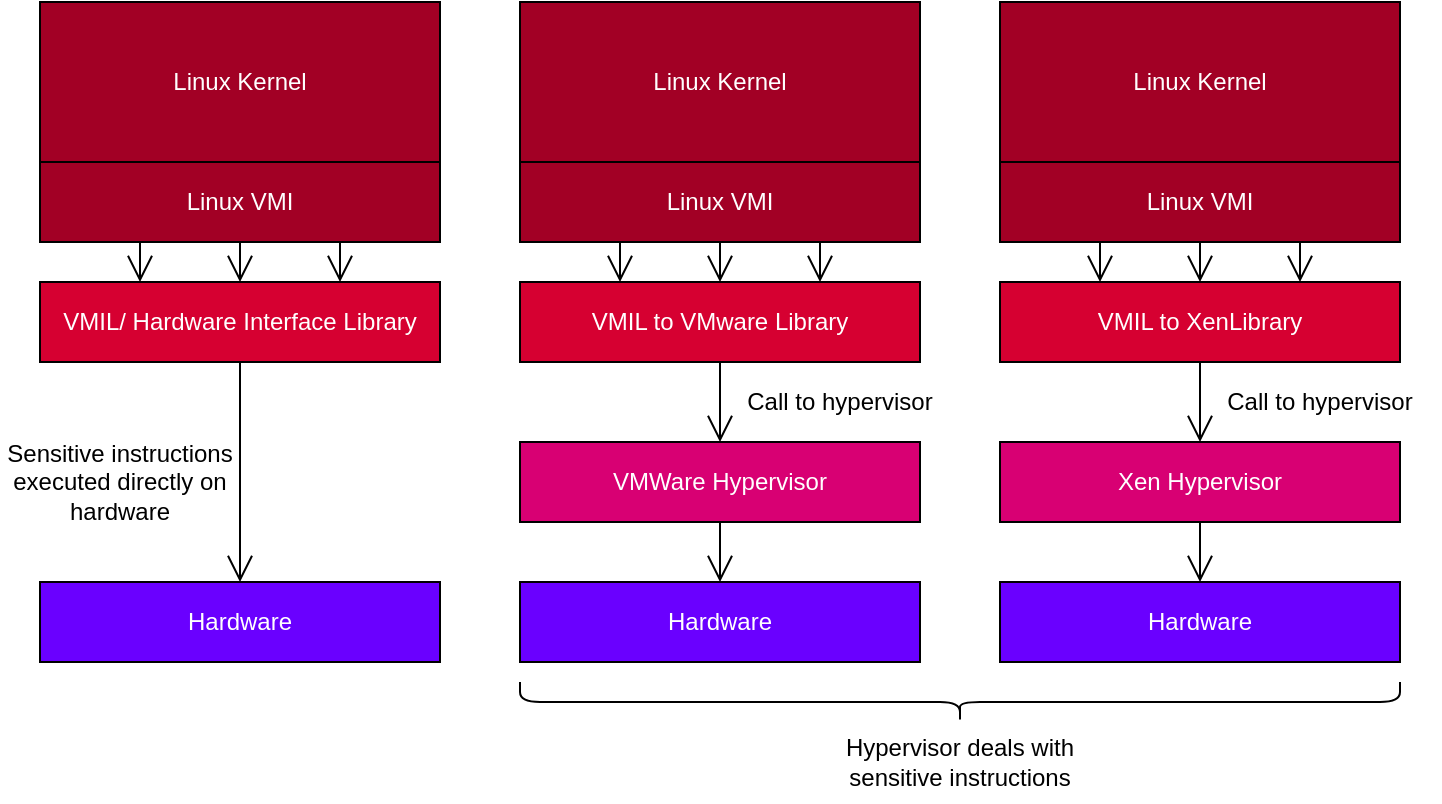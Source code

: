 <mxfile>
    <diagram id="E6CTVvWIns7W4Kn03YKe" name="Page-1">
        <mxGraphModel dx="922" dy="448" grid="1" gridSize="10" guides="1" tooltips="1" connect="1" arrows="1" fold="1" page="1" pageScale="1" pageWidth="850" pageHeight="1100" math="0" shadow="0">
            <root>
                <mxCell id="0"/>
                <mxCell id="1" parent="0"/>
                <mxCell id="18" style="edgeStyle=none;html=1;exitX=0.25;exitY=1;exitDx=0;exitDy=0;entryX=0.25;entryY=0;entryDx=0;entryDy=0;endArrow=open;endFill=0;endSize=11;" edge="1" parent="1" source="2" target="6">
                    <mxGeometry relative="1" as="geometry"/>
                </mxCell>
                <mxCell id="19" style="edgeStyle=none;html=1;exitX=0.75;exitY=1;exitDx=0;exitDy=0;entryX=0.75;entryY=0;entryDx=0;entryDy=0;endArrow=open;endFill=0;endSize=11;" edge="1" parent="1" source="2" target="6">
                    <mxGeometry relative="1" as="geometry"/>
                </mxCell>
                <mxCell id="24" style="edgeStyle=none;html=1;exitX=0.5;exitY=1;exitDx=0;exitDy=0;entryX=0.5;entryY=0;entryDx=0;entryDy=0;endArrow=open;endFill=0;endSize=11;" edge="1" parent="1" source="2" target="6">
                    <mxGeometry relative="1" as="geometry"/>
                </mxCell>
                <mxCell id="2" value="Linux VMI" style="rounded=0;whiteSpace=wrap;html=1;fillColor=#a20025;fontColor=#ffffff;strokeColor=#000000;" vertex="1" parent="1">
                    <mxGeometry x="30" y="90" width="200" height="40" as="geometry"/>
                </mxCell>
                <mxCell id="5" value="Linux Kernel" style="rounded=0;whiteSpace=wrap;html=1;fillColor=#a20025;fontColor=#ffffff;strokeColor=#000000;" vertex="1" parent="1">
                    <mxGeometry x="30" y="10" width="200" height="80" as="geometry"/>
                </mxCell>
                <mxCell id="20" style="edgeStyle=none;html=1;exitX=0.5;exitY=1;exitDx=0;exitDy=0;entryX=0.5;entryY=0;entryDx=0;entryDy=0;endArrow=open;endFill=0;endSize=11;" edge="1" parent="1" source="6" target="7">
                    <mxGeometry relative="1" as="geometry"/>
                </mxCell>
                <mxCell id="6" value="VMIL/ Hardware Interface Library" style="rounded=0;whiteSpace=wrap;html=1;fontColor=#ffffff;fillColor=#D60031;strokeColor=#000000;" vertex="1" parent="1">
                    <mxGeometry x="30" y="150" width="200" height="40" as="geometry"/>
                </mxCell>
                <mxCell id="7" value="Hardware" style="rounded=0;whiteSpace=wrap;html=1;fillColor=#6a00ff;fontColor=#ffffff;strokeColor=#000000;" vertex="1" parent="1">
                    <mxGeometry x="30" y="300" width="200" height="40" as="geometry"/>
                </mxCell>
                <mxCell id="21" style="edgeStyle=none;html=1;exitX=0.25;exitY=1;exitDx=0;exitDy=0;entryX=0.25;entryY=0;entryDx=0;entryDy=0;endArrow=open;endFill=0;endSize=11;" edge="1" parent="1" source="8" target="10">
                    <mxGeometry relative="1" as="geometry"/>
                </mxCell>
                <mxCell id="22" style="edgeStyle=none;html=1;exitX=0.75;exitY=1;exitDx=0;exitDy=0;entryX=0.75;entryY=0;entryDx=0;entryDy=0;endArrow=open;endFill=0;endSize=11;" edge="1" parent="1" source="8" target="10">
                    <mxGeometry relative="1" as="geometry"/>
                </mxCell>
                <mxCell id="23" style="edgeStyle=none;html=1;exitX=0.5;exitY=1;exitDx=0;exitDy=0;entryX=0.5;entryY=0;entryDx=0;entryDy=0;endArrow=open;endFill=0;endSize=11;" edge="1" parent="1" source="8" target="10">
                    <mxGeometry relative="1" as="geometry"/>
                </mxCell>
                <mxCell id="8" value="Linux VMI" style="rounded=0;whiteSpace=wrap;html=1;fillColor=#a20025;fontColor=#ffffff;strokeColor=#000000;" vertex="1" parent="1">
                    <mxGeometry x="270" y="90" width="200" height="40" as="geometry"/>
                </mxCell>
                <mxCell id="9" value="Linux Kernel" style="rounded=0;whiteSpace=wrap;html=1;fillColor=#a20025;fontColor=#ffffff;strokeColor=#000000;" vertex="1" parent="1">
                    <mxGeometry x="270" y="10" width="200" height="80" as="geometry"/>
                </mxCell>
                <mxCell id="29" style="edgeStyle=none;html=1;exitX=0.5;exitY=1;exitDx=0;exitDy=0;entryX=0.5;entryY=0;entryDx=0;entryDy=0;endArrow=open;endFill=0;endSize=11;" edge="1" parent="1" source="10" target="14">
                    <mxGeometry relative="1" as="geometry"/>
                </mxCell>
                <mxCell id="10" value="VMIL to VMware Library" style="rounded=0;whiteSpace=wrap;html=1;fontColor=#ffffff;fillColor=#D60031;strokeColor=#000000;" vertex="1" parent="1">
                    <mxGeometry x="270" y="150" width="200" height="40" as="geometry"/>
                </mxCell>
                <mxCell id="25" style="edgeStyle=none;html=1;exitX=0.25;exitY=1;exitDx=0;exitDy=0;entryX=0.25;entryY=0;entryDx=0;entryDy=0;endArrow=open;endFill=0;endSize=11;" edge="1" parent="1" source="11" target="13">
                    <mxGeometry relative="1" as="geometry"/>
                </mxCell>
                <mxCell id="26" style="edgeStyle=none;html=1;exitX=0.5;exitY=1;exitDx=0;exitDy=0;entryX=0.5;entryY=0;entryDx=0;entryDy=0;endArrow=open;endFill=0;endSize=11;" edge="1" parent="1" source="11" target="13">
                    <mxGeometry relative="1" as="geometry"/>
                </mxCell>
                <mxCell id="27" style="edgeStyle=none;html=1;exitX=0.75;exitY=1;exitDx=0;exitDy=0;entryX=0.75;entryY=0;entryDx=0;entryDy=0;endArrow=open;endFill=0;endSize=11;" edge="1" parent="1" source="11" target="13">
                    <mxGeometry relative="1" as="geometry"/>
                </mxCell>
                <mxCell id="11" value="Linux VMI" style="rounded=0;whiteSpace=wrap;html=1;fillColor=#a20025;fontColor=#ffffff;strokeColor=#000000;" vertex="1" parent="1">
                    <mxGeometry x="510" y="90" width="200" height="40" as="geometry"/>
                </mxCell>
                <mxCell id="12" value="Linux Kernel" style="rounded=0;whiteSpace=wrap;html=1;fillColor=#a20025;fontColor=#ffffff;strokeColor=#000000;" vertex="1" parent="1">
                    <mxGeometry x="510" y="10" width="200" height="80" as="geometry"/>
                </mxCell>
                <mxCell id="30" style="edgeStyle=none;html=1;exitX=0.5;exitY=1;exitDx=0;exitDy=0;entryX=0.5;entryY=0;entryDx=0;entryDy=0;endArrow=open;endFill=0;endSize=11;" edge="1" parent="1" source="13" target="16">
                    <mxGeometry relative="1" as="geometry"/>
                </mxCell>
                <mxCell id="13" value="VMIL to XenLibrary" style="rounded=0;whiteSpace=wrap;html=1;fontColor=#ffffff;fillColor=#D60031;strokeColor=#000000;" vertex="1" parent="1">
                    <mxGeometry x="510" y="150" width="200" height="40" as="geometry"/>
                </mxCell>
                <mxCell id="31" style="edgeStyle=none;html=1;exitX=0.5;exitY=1;exitDx=0;exitDy=0;entryX=0.5;entryY=0;entryDx=0;entryDy=0;endArrow=open;endFill=0;endSize=11;" edge="1" parent="1" source="14" target="15">
                    <mxGeometry relative="1" as="geometry"/>
                </mxCell>
                <mxCell id="14" value="VMWare Hypervisor" style="rounded=0;whiteSpace=wrap;html=1;fillColor=#d80073;fontColor=#ffffff;strokeColor=#000000;" vertex="1" parent="1">
                    <mxGeometry x="270" y="230" width="200" height="40" as="geometry"/>
                </mxCell>
                <mxCell id="15" value="Hardware" style="rounded=0;whiteSpace=wrap;html=1;fillColor=#6a00ff;fontColor=#ffffff;strokeColor=#000000;" vertex="1" parent="1">
                    <mxGeometry x="270" y="300" width="200" height="40" as="geometry"/>
                </mxCell>
                <mxCell id="32" style="edgeStyle=none;html=1;exitX=0.5;exitY=1;exitDx=0;exitDy=0;entryX=0.5;entryY=0;entryDx=0;entryDy=0;endArrow=open;endFill=0;endSize=11;" edge="1" parent="1" source="16" target="17">
                    <mxGeometry relative="1" as="geometry"/>
                </mxCell>
                <mxCell id="16" value="Xen Hypervisor" style="rounded=0;whiteSpace=wrap;html=1;fillColor=#d80073;fontColor=#ffffff;strokeColor=#000000;" vertex="1" parent="1">
                    <mxGeometry x="510" y="230" width="200" height="40" as="geometry"/>
                </mxCell>
                <mxCell id="17" value="Hardware" style="rounded=0;whiteSpace=wrap;html=1;fillColor=#6a00ff;fontColor=#ffffff;strokeColor=#000000;" vertex="1" parent="1">
                    <mxGeometry x="510" y="300" width="200" height="40" as="geometry"/>
                </mxCell>
                <mxCell id="33" value="Sensitive instructions executed directly on hardware" style="text;html=1;strokeColor=none;fillColor=none;align=center;verticalAlign=middle;whiteSpace=wrap;rounded=0;" vertex="1" parent="1">
                    <mxGeometry x="10" y="230" width="120" height="40" as="geometry"/>
                </mxCell>
                <mxCell id="34" value="Call to hypervisor" style="text;html=1;strokeColor=none;fillColor=none;align=center;verticalAlign=middle;whiteSpace=wrap;rounded=0;" vertex="1" parent="1">
                    <mxGeometry x="370" y="190" width="120" height="40" as="geometry"/>
                </mxCell>
                <mxCell id="35" value="Call to hypervisor" style="text;html=1;strokeColor=none;fillColor=none;align=center;verticalAlign=middle;whiteSpace=wrap;rounded=0;" vertex="1" parent="1">
                    <mxGeometry x="610" y="190" width="120" height="40" as="geometry"/>
                </mxCell>
                <mxCell id="36" value="Hypervisor deals with sensitive instructions" style="text;html=1;strokeColor=none;fillColor=none;align=center;verticalAlign=middle;whiteSpace=wrap;rounded=0;" vertex="1" parent="1">
                    <mxGeometry x="430" y="370" width="120" height="40" as="geometry"/>
                </mxCell>
                <mxCell id="37" value="" style="shape=curlyBracket;whiteSpace=wrap;html=1;rounded=1;rotation=-90;" vertex="1" parent="1">
                    <mxGeometry x="480" y="140" width="20" height="440" as="geometry"/>
                </mxCell>
            </root>
        </mxGraphModel>
    </diagram>
</mxfile>